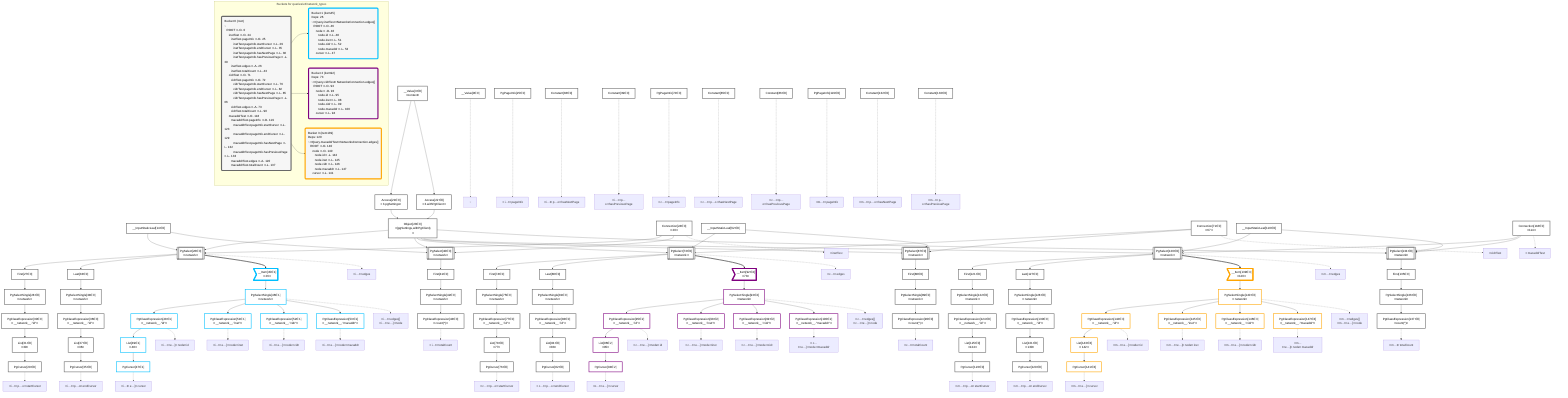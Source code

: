 graph TD
    classDef path fill:#eee,stroke:#000,color:#000
    classDef plan fill:#fff,stroke-width:3px,color:#000
    classDef itemplan fill:#fff,stroke-width:6px,color:#000
    classDef sideeffectplan fill:#f00,stroke-width:6px,color:#000
    classDef bucket fill:#f6f6f6,color:#000,stroke-width:6px,text-align:left


    %% define plans
    __Value0["__Value[0∈0]"]:::plan
    __Value3["__Value[3∈0]<br />ᐸcontextᐳ"]:::plan
    __InputStaticLeaf14["__InputStaticLeaf[14∈0]"]:::plan
    Access21["Access[21∈0]<br />ᐸ3.pgSettingsᐳ"]:::plan
    Access22["Access[22∈0]<br />ᐸ3.withPgClientᐳ"]:::plan
    Object23["Object[23∈0]<br />ᐸ{pgSettings,withPgClient}ᐳ"]:::plan
    Connection24["Connection[24∈0]<br />ᐸ20ᐳ"]:::plan
    PgPageInfo25["PgPageInfo[25∈0]"]:::plan
    PgSelect26[["PgSelect[26∈0]<br />ᐸnetworkᐳ"]]:::plan
    First27["First[27∈0]"]:::plan
    PgSelectSingle28["PgSelectSingle[28∈0]<br />ᐸnetworkᐳ"]:::plan
    PgClassExpression30["PgClassExpression[30∈0]<br />ᐸ__network__.”id”ᐳ"]:::plan
    List31["List[31∈0]<br />ᐸ30ᐳ"]:::plan
    PgCursor29["PgCursor[29∈0]"]:::plan
    Last33["Last[33∈0]"]:::plan
    PgSelectSingle34["PgSelectSingle[34∈0]<br />ᐸnetworkᐳ"]:::plan
    PgClassExpression36["PgClassExpression[36∈0]<br />ᐸ__network__.”id”ᐳ"]:::plan
    List37["List[37∈0]<br />ᐸ36ᐳ"]:::plan
    PgCursor35["PgCursor[35∈0]"]:::plan
    Constant38["Constant[38∈0]"]:::plan
    Constant39["Constant[39∈0]"]:::plan
    PgSelect40[["PgSelect[40∈0]<br />ᐸnetworkᐳ"]]:::plan
    First41["First[41∈0]"]:::plan
    PgSelectSingle42["PgSelectSingle[42∈0]<br />ᐸnetworkᐳ"]:::plan
    PgClassExpression43["PgClassExpression[43∈0]<br />ᐸcount(*)ᐳ"]:::plan
    __Item45>"__Item[45∈1]<br />ᐸ26ᐳ"]:::itemplan
    PgSelectSingle46["PgSelectSingle[46∈1]<br />ᐸnetworkᐳ"]:::plan
    PgClassExpression48["PgClassExpression[48∈1]<br />ᐸ__network__.”id”ᐳ"]:::plan
    List49["List[49∈1]<br />ᐸ48ᐳ"]:::plan
    PgCursor47["PgCursor[47∈1]"]:::plan
    PgClassExpression51["PgClassExpression[51∈1]<br />ᐸ__network__.”inet”ᐳ"]:::plan
    PgClassExpression52["PgClassExpression[52∈1]<br />ᐸ__network__.”cidr”ᐳ"]:::plan
    PgClassExpression53["PgClassExpression[53∈1]<br />ᐸ__network__.”macaddr”ᐳ"]:::plan
    __InputStaticLeaf62["__InputStaticLeaf[62∈0]"]:::plan
    Connection71["Connection[71∈0]<br />ᐸ67ᐳ"]:::plan
    PgPageInfo72["PgPageInfo[72∈0]"]:::plan
    PgSelect73[["PgSelect[73∈0]<br />ᐸnetworkᐳ"]]:::plan
    First74["First[74∈0]"]:::plan
    PgSelectSingle75["PgSelectSingle[75∈0]<br />ᐸnetworkᐳ"]:::plan
    PgClassExpression77["PgClassExpression[77∈0]<br />ᐸ__network__.”id”ᐳ"]:::plan
    List78["List[78∈0]<br />ᐸ77ᐳ"]:::plan
    PgCursor76["PgCursor[76∈0]"]:::plan
    Last80["Last[80∈0]"]:::plan
    PgSelectSingle81["PgSelectSingle[81∈0]<br />ᐸnetworkᐳ"]:::plan
    PgClassExpression83["PgClassExpression[83∈0]<br />ᐸ__network__.”id”ᐳ"]:::plan
    List84["List[84∈0]<br />ᐸ83ᐳ"]:::plan
    PgCursor82["PgCursor[82∈0]"]:::plan
    Constant85["Constant[85∈0]"]:::plan
    Constant86["Constant[86∈0]"]:::plan
    PgSelect87[["PgSelect[87∈0]<br />ᐸnetworkᐳ"]]:::plan
    First88["First[88∈0]"]:::plan
    PgSelectSingle89["PgSelectSingle[89∈0]<br />ᐸnetworkᐳ"]:::plan
    PgClassExpression90["PgClassExpression[90∈0]<br />ᐸcount(*)ᐳ"]:::plan
    __Item92>"__Item[92∈2]<br />ᐸ73ᐳ"]:::itemplan
    PgSelectSingle93["PgSelectSingle[93∈2]<br />ᐸnetworkᐳ"]:::plan
    PgClassExpression95["PgClassExpression[95∈2]<br />ᐸ__network__.”id”ᐳ"]:::plan
    List96["List[96∈2]<br />ᐸ95ᐳ"]:::plan
    PgCursor94["PgCursor[94∈2]"]:::plan
    PgClassExpression98["PgClassExpression[98∈2]<br />ᐸ__network__.”inet”ᐳ"]:::plan
    PgClassExpression99["PgClassExpression[99∈2]<br />ᐸ__network__.”cidr”ᐳ"]:::plan
    PgClassExpression100["PgClassExpression[100∈2]<br />ᐸ__network__.”macaddr”ᐳ"]:::plan
    __InputStaticLeaf110["__InputStaticLeaf[110∈0]"]:::plan
    Connection118["Connection[118∈0]<br />ᐸ114ᐳ"]:::plan
    PgPageInfo119["PgPageInfo[119∈0]"]:::plan
    PgSelect120[["PgSelect[120∈0]<br />ᐸnetworkᐳ"]]:::plan
    First121["First[121∈0]"]:::plan
    PgSelectSingle122["PgSelectSingle[122∈0]<br />ᐸnetworkᐳ"]:::plan
    PgClassExpression124["PgClassExpression[124∈0]<br />ᐸ__network__.”id”ᐳ"]:::plan
    List125["List[125∈0]<br />ᐸ124ᐳ"]:::plan
    PgCursor123["PgCursor[123∈0]"]:::plan
    Last127["Last[127∈0]"]:::plan
    PgSelectSingle128["PgSelectSingle[128∈0]<br />ᐸnetworkᐳ"]:::plan
    PgClassExpression130["PgClassExpression[130∈0]<br />ᐸ__network__.”id”ᐳ"]:::plan
    List131["List[131∈0]<br />ᐸ130ᐳ"]:::plan
    PgCursor129["PgCursor[129∈0]"]:::plan
    Constant132["Constant[132∈0]"]:::plan
    Constant133["Constant[133∈0]"]:::plan
    PgSelect134[["PgSelect[134∈0]<br />ᐸnetworkᐳ"]]:::plan
    First135["First[135∈0]"]:::plan
    PgSelectSingle136["PgSelectSingle[136∈0]<br />ᐸnetworkᐳ"]:::plan
    PgClassExpression137["PgClassExpression[137∈0]<br />ᐸcount(*)ᐳ"]:::plan
    __Item139>"__Item[139∈3]<br />ᐸ120ᐳ"]:::itemplan
    PgSelectSingle140["PgSelectSingle[140∈3]<br />ᐸnetworkᐳ"]:::plan
    PgClassExpression142["PgClassExpression[142∈3]<br />ᐸ__network__.”id”ᐳ"]:::plan
    List143["List[143∈3]<br />ᐸ142ᐳ"]:::plan
    PgCursor141["PgCursor[141∈3]"]:::plan
    PgClassExpression145["PgClassExpression[145∈3]<br />ᐸ__network__.”inet”ᐳ"]:::plan
    PgClassExpression146["PgClassExpression[146∈3]<br />ᐸ__network__.”cidr”ᐳ"]:::plan
    PgClassExpression147["PgClassExpression[147∈3]<br />ᐸ__network__.”macaddr”ᐳ"]:::plan

    %% plan dependencies
    __Value3 --> Access21
    __Value3 --> Access22
    Access21 & Access22 --> Object23
    Object23 & __InputStaticLeaf14 & Connection24 --> PgSelect26
    PgSelect26 --> First27
    First27 --> PgSelectSingle28
    PgSelectSingle28 --> PgClassExpression30
    PgClassExpression30 --> List31
    List31 --> PgCursor29
    PgSelect26 --> Last33
    Last33 --> PgSelectSingle34
    PgSelectSingle34 --> PgClassExpression36
    PgClassExpression36 --> List37
    List37 --> PgCursor35
    Object23 & __InputStaticLeaf14 & Connection24 --> PgSelect40
    PgSelect40 --> First41
    First41 --> PgSelectSingle42
    PgSelectSingle42 --> PgClassExpression43
    PgSelect26 ==> __Item45
    __Item45 --> PgSelectSingle46
    PgSelectSingle46 --> PgClassExpression48
    PgClassExpression48 --> List49
    List49 --> PgCursor47
    PgSelectSingle46 --> PgClassExpression51
    PgSelectSingle46 --> PgClassExpression52
    PgSelectSingle46 --> PgClassExpression53
    Object23 & __InputStaticLeaf62 & Connection71 --> PgSelect73
    PgSelect73 --> First74
    First74 --> PgSelectSingle75
    PgSelectSingle75 --> PgClassExpression77
    PgClassExpression77 --> List78
    List78 --> PgCursor76
    PgSelect73 --> Last80
    Last80 --> PgSelectSingle81
    PgSelectSingle81 --> PgClassExpression83
    PgClassExpression83 --> List84
    List84 --> PgCursor82
    Object23 & __InputStaticLeaf62 & Connection71 --> PgSelect87
    PgSelect87 --> First88
    First88 --> PgSelectSingle89
    PgSelectSingle89 --> PgClassExpression90
    PgSelect73 ==> __Item92
    __Item92 --> PgSelectSingle93
    PgSelectSingle93 --> PgClassExpression95
    PgClassExpression95 --> List96
    List96 --> PgCursor94
    PgSelectSingle93 --> PgClassExpression98
    PgSelectSingle93 --> PgClassExpression99
    PgSelectSingle93 --> PgClassExpression100
    Object23 & __InputStaticLeaf110 & Connection118 --> PgSelect120
    PgSelect120 --> First121
    First121 --> PgSelectSingle122
    PgSelectSingle122 --> PgClassExpression124
    PgClassExpression124 --> List125
    List125 --> PgCursor123
    PgSelect120 --> Last127
    Last127 --> PgSelectSingle128
    PgSelectSingle128 --> PgClassExpression130
    PgClassExpression130 --> List131
    List131 --> PgCursor129
    Object23 & __InputStaticLeaf110 & Connection118 --> PgSelect134
    PgSelect134 --> First135
    First135 --> PgSelectSingle136
    PgSelectSingle136 --> PgClassExpression137
    PgSelect120 ==> __Item139
    __Item139 --> PgSelectSingle140
    PgSelectSingle140 --> PgClassExpression142
    PgClassExpression142 --> List143
    List143 --> PgCursor141
    PgSelectSingle140 --> PgClassExpression145
    PgSelectSingle140 --> PgClassExpression146
    PgSelectSingle140 --> PgClassExpression147

    %% plan-to-path relationships
    P0["~"]
    __Value0 -.-> P0
    P24["ᐳinetTest"]
    Connection24 -.-> P24
    P25["ᐳi…tᐳpageInfo"]
    PgPageInfo25 -.-> P25
    P26["ᐳi…tᐳedges"]
    PgSelect26 -.-> P26
    P29["ᐳi…tᐳp…oᐳstartCursor"]
    PgCursor29 -.-> P29
    P35["ᐳi…tᐳp…oᐳendCursor"]
    PgCursor35 -.-> P35
    P38["ᐳi…tᐳp…oᐳhasNextPage"]
    Constant38 -.-> P38
    P39["ᐳi…tᐳp…oᐳhasPreviousPage"]
    Constant39 -.-> P39
    P43["ᐳi…tᐳtotalCount"]
    PgClassExpression43 -.-> P43
    P46["ᐳi…tᐳedges[]<br />ᐳi…tᐳe…]ᐳnode"]
    PgSelectSingle46 -.-> P46
    P47["ᐳi…tᐳe…]ᐳcursor"]
    PgCursor47 -.-> P47
    P48["ᐳi…tᐳe…]ᐳnodeᐳid"]
    PgClassExpression48 -.-> P48
    P51["ᐳi…tᐳe…]ᐳnodeᐳinet"]
    PgClassExpression51 -.-> P51
    P52["ᐳi…tᐳe…]ᐳnodeᐳcidr"]
    PgClassExpression52 -.-> P52
    P53["ᐳi…tᐳe…]ᐳnodeᐳmacaddr"]
    PgClassExpression53 -.-> P53
    P71["ᐳcidrTest"]
    Connection71 -.-> P71
    P72["ᐳc…tᐳpageInfo"]
    PgPageInfo72 -.-> P72
    P73["ᐳc…tᐳedges"]
    PgSelect73 -.-> P73
    P76["ᐳc…tᐳp…oᐳstartCursor"]
    PgCursor76 -.-> P76
    P82["ᐳc…tᐳp…oᐳendCursor"]
    PgCursor82 -.-> P82
    P85["ᐳc…tᐳp…oᐳhasNextPage"]
    Constant85 -.-> P85
    P86["ᐳc…tᐳp…oᐳhasPreviousPage"]
    Constant86 -.-> P86
    P90["ᐳc…tᐳtotalCount"]
    PgClassExpression90 -.-> P90
    P93["ᐳc…tᐳedges[]<br />ᐳc…tᐳe…]ᐳnode"]
    PgSelectSingle93 -.-> P93
    P94["ᐳc…tᐳe…]ᐳcursor"]
    PgCursor94 -.-> P94
    P95["ᐳc…tᐳe…]ᐳnodeᐳid"]
    PgClassExpression95 -.-> P95
    P98["ᐳc…tᐳe…]ᐳnodeᐳinet"]
    PgClassExpression98 -.-> P98
    P99["ᐳc…tᐳe…]ᐳnodeᐳcidr"]
    PgClassExpression99 -.-> P99
    P100["ᐳc…tᐳe…]ᐳnodeᐳmacaddr"]
    PgClassExpression100 -.-> P100
    P118["ᐳmacaddrTest"]
    Connection118 -.-> P118
    P119["ᐳm…tᐳpageInfo"]
    PgPageInfo119 -.-> P119
    P120["ᐳm…tᐳedges"]
    PgSelect120 -.-> P120
    P123["ᐳm…tᐳp…oᐳstartCursor"]
    PgCursor123 -.-> P123
    P129["ᐳm…tᐳp…oᐳendCursor"]
    PgCursor129 -.-> P129
    P132["ᐳm…tᐳp…oᐳhasNextPage"]
    Constant132 -.-> P132
    P133["ᐳm…tᐳp…oᐳhasPreviousPage"]
    Constant133 -.-> P133
    P137["ᐳm…tᐳtotalCount"]
    PgClassExpression137 -.-> P137
    P140["ᐳm…tᐳedges[]<br />ᐳm…tᐳe…]ᐳnode"]
    PgSelectSingle140 -.-> P140
    P141["ᐳm…tᐳe…]ᐳcursor"]
    PgCursor141 -.-> P141
    P142["ᐳm…tᐳe…]ᐳnodeᐳid"]
    PgClassExpression142 -.-> P142
    P145["ᐳm…tᐳe…]ᐳnodeᐳinet"]
    PgClassExpression145 -.-> P145
    P146["ᐳm…tᐳe…]ᐳnodeᐳcidr"]
    PgClassExpression146 -.-> P146
    P147["ᐳm…tᐳe…]ᐳnodeᐳmacaddr"]
    PgClassExpression147 -.-> P147

    subgraph "Buckets for queries/v4/network_types"
    Bucket0("Bucket 0 (root)<br />~<br />⠀ROOT ᐸ-O- 0<br />⠀⠀inetTest ᐸ-O- 24<br />⠀⠀⠀inetTest.pageInfo ᐸ-O- 25<br />⠀⠀⠀⠀inetTest.pageInfo.startCursor ᐸ-L- 29<br />⠀⠀⠀⠀inetTest.pageInfo.endCursor ᐸ-L- 35<br />⠀⠀⠀⠀inetTest.pageInfo.hasNextPage ᐸ-L- 38<br />⠀⠀⠀⠀inetTest.pageInfo.hasPreviousPage ᐸ-L- 39<br />⠀⠀⠀inetTest.edges ᐸ-A- 26<br />⠀⠀⠀inetTest.totalCount ᐸ-L- 43<br />⠀⠀cidrTest ᐸ-O- 71<br />⠀⠀⠀cidrTest.pageInfo ᐸ-O- 72<br />⠀⠀⠀⠀cidrTest.pageInfo.startCursor ᐸ-L- 76<br />⠀⠀⠀⠀cidrTest.pageInfo.endCursor ᐸ-L- 82<br />⠀⠀⠀⠀cidrTest.pageInfo.hasNextPage ᐸ-L- 85<br />⠀⠀⠀⠀cidrTest.pageInfo.hasPreviousPage ᐸ-L- 86<br />⠀⠀⠀cidrTest.edges ᐸ-A- 73<br />⠀⠀⠀cidrTest.totalCount ᐸ-L- 90<br />⠀⠀macaddrTest ᐸ-O- 118<br />⠀⠀⠀macaddrTest.pageInfo ᐸ-O- 119<br />⠀⠀⠀⠀macaddrTest.pageInfo.startCursor ᐸ-L- 123<br />⠀⠀⠀⠀macaddrTest.pageInfo.endCursor ᐸ-L- 129<br />⠀⠀⠀⠀macaddrTest.pageInfo.hasNextPage ᐸ-L- 132<br />⠀⠀⠀⠀macaddrTest.pageInfo.hasPreviousPage ᐸ-L- 133<br />⠀⠀⠀macaddrTest.edges ᐸ-A- 120<br />⠀⠀⠀macaddrTest.totalCount ᐸ-L- 137"):::bucket
    classDef bucket0 stroke:#696969
    class Bucket0,__Value0,__Value3,__InputStaticLeaf14,Access21,Access22,Object23,Connection24,PgPageInfo25,PgSelect26,First27,PgSelectSingle28,PgCursor29,PgClassExpression30,List31,Last33,PgSelectSingle34,PgCursor35,PgClassExpression36,List37,Constant38,Constant39,PgSelect40,First41,PgSelectSingle42,PgClassExpression43,__InputStaticLeaf62,Connection71,PgPageInfo72,PgSelect73,First74,PgSelectSingle75,PgCursor76,PgClassExpression77,List78,Last80,PgSelectSingle81,PgCursor82,PgClassExpression83,List84,Constant85,Constant86,PgSelect87,First88,PgSelectSingle89,PgClassExpression90,__InputStaticLeaf110,Connection118,PgPageInfo119,PgSelect120,First121,PgSelectSingle122,PgCursor123,PgClassExpression124,List125,Last127,PgSelectSingle128,PgCursor129,PgClassExpression130,List131,Constant132,Constant133,PgSelect134,First135,PgSelectSingle136,PgClassExpression137 bucket0
    Bucket1("Bucket 1 (item45)<br />Deps: 26<br />~ᐳQuery.inetTestᐳNetworksConnection.edges[]<br />⠀ROOT ᐸ-O- 46<br />⠀⠀node ᐸ-O- 46<br />⠀⠀⠀node.id ᐸ-L- 48<br />⠀⠀⠀node.inet ᐸ-L- 51<br />⠀⠀⠀node.cidr ᐸ-L- 52<br />⠀⠀⠀node.macaddr ᐸ-L- 53<br />⠀⠀cursor ᐸ-L- 47"):::bucket
    classDef bucket1 stroke:#00bfff
    class Bucket1,__Item45,PgSelectSingle46,PgCursor47,PgClassExpression48,List49,PgClassExpression51,PgClassExpression52,PgClassExpression53 bucket1
    Bucket2("Bucket 2 (item92)<br />Deps: 73<br />~ᐳQuery.cidrTestᐳNetworksConnection.edges[]<br />⠀ROOT ᐸ-O- 93<br />⠀⠀node ᐸ-O- 93<br />⠀⠀⠀node.id ᐸ-L- 95<br />⠀⠀⠀node.inet ᐸ-L- 98<br />⠀⠀⠀node.cidr ᐸ-L- 99<br />⠀⠀⠀node.macaddr ᐸ-L- 100<br />⠀⠀cursor ᐸ-L- 94"):::bucket
    classDef bucket2 stroke:#7f007f
    class Bucket2,__Item92,PgSelectSingle93,PgCursor94,PgClassExpression95,List96,PgClassExpression98,PgClassExpression99,PgClassExpression100 bucket2
    Bucket3("Bucket 3 (item139)<br />Deps: 120<br />~ᐳQuery.macaddrTestᐳNetworksConnection.edges[]<br />⠀ROOT ᐸ-O- 140<br />⠀⠀node ᐸ-O- 140<br />⠀⠀⠀node.id ᐸ-L- 142<br />⠀⠀⠀node.inet ᐸ-L- 145<br />⠀⠀⠀node.cidr ᐸ-L- 146<br />⠀⠀⠀node.macaddr ᐸ-L- 147<br />⠀⠀cursor ᐸ-L- 141"):::bucket
    classDef bucket3 stroke:#ffa500
    class Bucket3,__Item139,PgSelectSingle140,PgCursor141,PgClassExpression142,List143,PgClassExpression145,PgClassExpression146,PgClassExpression147 bucket3
    Bucket0 --> Bucket1 & Bucket2 & Bucket3
    end